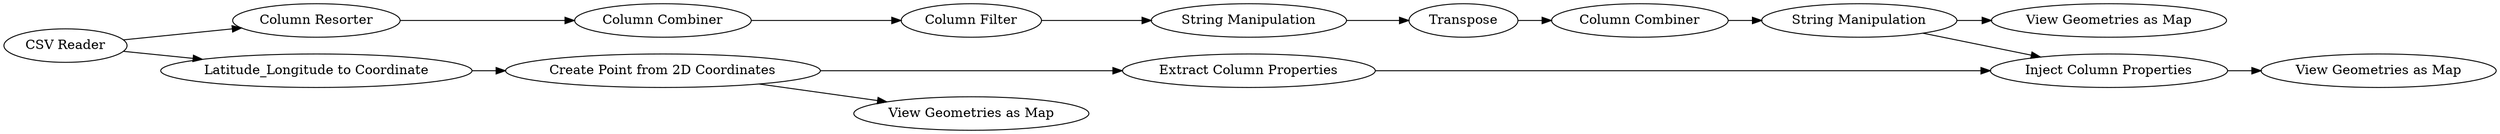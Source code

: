 digraph {
	787 -> 825
	796 -> 797
	826 -> 827
	796 -> 826
	795 -> 796
	790 -> 793
	1 -> 791
	793 -> 792
	1 -> 783
	783 -> 787
	787 -> 784
	791 -> 790
	825 -> 826
	794 -> 795
	792 -> 794
	825 [label="Extract Column Properties"]
	784 [label="View Geometries as Map"]
	783 [label="Latitude_Longitude to Coordinate"]
	794 [label=Transpose]
	1 [label="CSV Reader"]
	791 [label="Column Resorter"]
	790 [label="Column Combiner"]
	792 [label="String Manipulation"]
	795 [label="Column Combiner"]
	827 [label="View Geometries as Map"]
	793 [label="Column Filter"]
	797 [label="View Geometries as Map"]
	826 [label="Inject Column Properties"]
	796 [label="String Manipulation"]
	787 [label="Create Point from 2D Coordinates"]
	rankdir=LR
}
